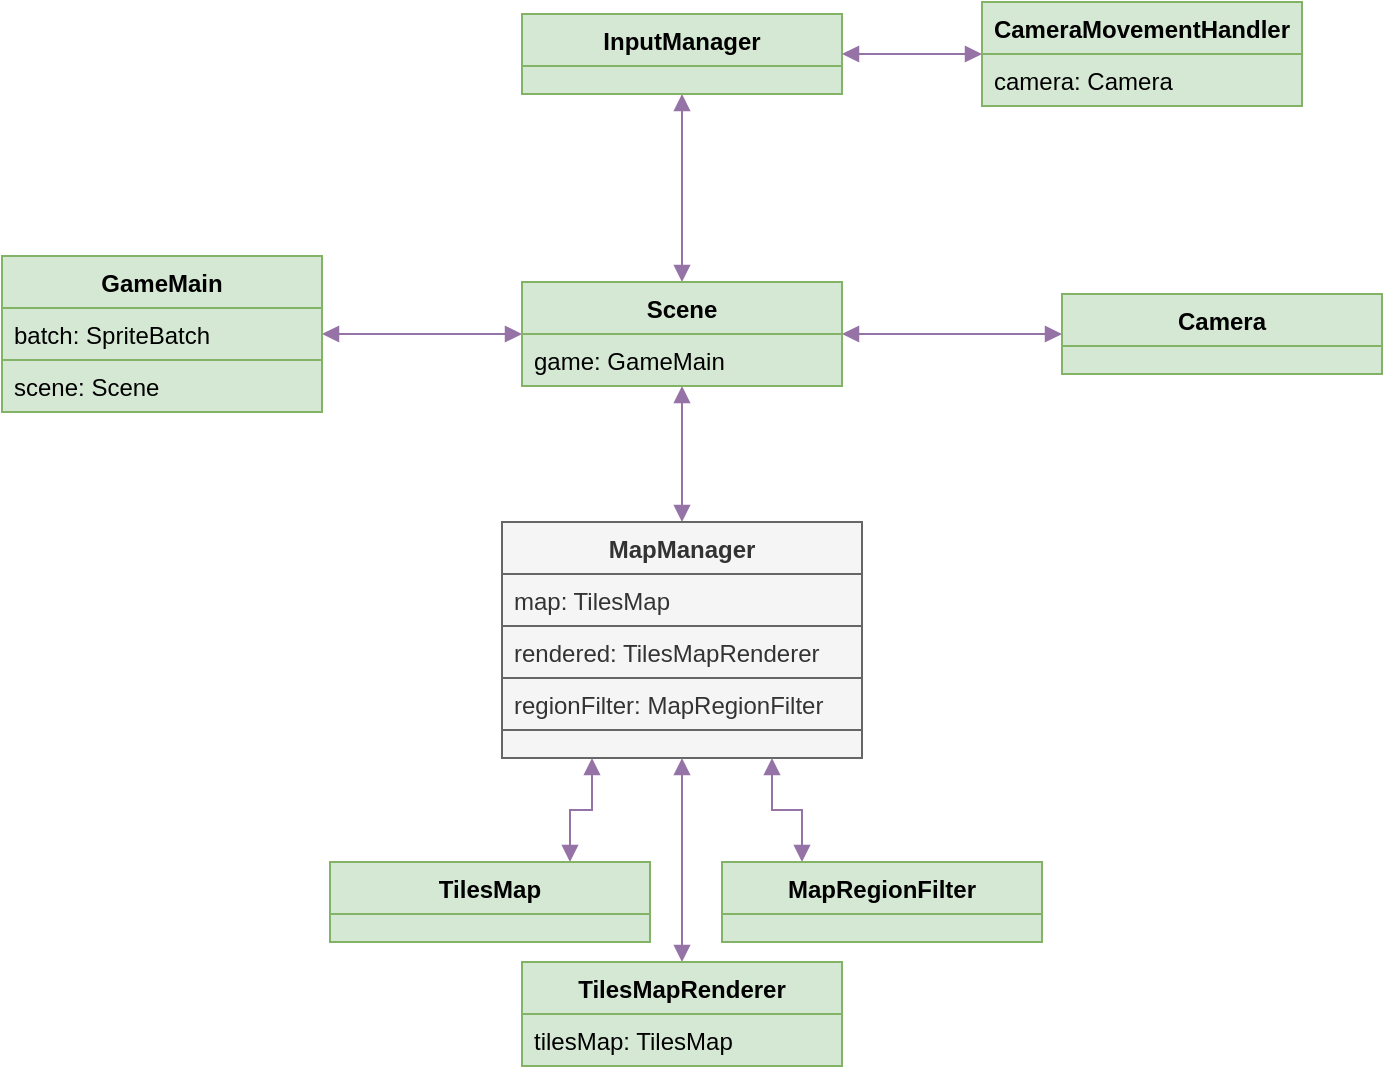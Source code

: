 <mxfile version="13.5.7" type="device"><diagram id="C5RBs43oDa-KdzZeNtuy" name="Page-1"><mxGraphModel dx="1024" dy="592" grid="1" gridSize="10" guides="1" tooltips="1" connect="1" arrows="1" fold="1" page="1" pageScale="1" pageWidth="827" pageHeight="1169" math="0" shadow="0"><root><mxCell id="WIyWlLk6GJQsqaUBKTNV-0"/><mxCell id="WIyWlLk6GJQsqaUBKTNV-1" parent="WIyWlLk6GJQsqaUBKTNV-0"/><mxCell id="pwWpqteBXbWDMI5DToDL-35" style="edgeStyle=orthogonalEdgeStyle;rounded=0;orthogonalLoop=1;jettySize=auto;html=1;exitX=0;exitY=0.5;exitDx=0;exitDy=0;entryX=1;entryY=0.5;entryDx=0;entryDy=0;startArrow=block;startFill=1;endArrow=block;endFill=1;fillColor=#e1d5e7;strokeColor=#9673a6;" edge="1" parent="WIyWlLk6GJQsqaUBKTNV-1" source="pwWpqteBXbWDMI5DToDL-6" target="pwWpqteBXbWDMI5DToDL-0"><mxGeometry relative="1" as="geometry"/></mxCell><mxCell id="pwWpqteBXbWDMI5DToDL-41" style="edgeStyle=orthogonalEdgeStyle;rounded=0;orthogonalLoop=1;jettySize=auto;html=1;exitX=0.5;exitY=0;exitDx=0;exitDy=0;entryX=0.5;entryY=1;entryDx=0;entryDy=0;startArrow=block;startFill=1;endArrow=block;endFill=1;fillColor=#e1d5e7;strokeColor=#9673a6;" edge="1" parent="WIyWlLk6GJQsqaUBKTNV-1" source="pwWpqteBXbWDMI5DToDL-6" target="pwWpqteBXbWDMI5DToDL-24"><mxGeometry relative="1" as="geometry"/></mxCell><mxCell id="pwWpqteBXbWDMI5DToDL-40" style="edgeStyle=orthogonalEdgeStyle;rounded=0;orthogonalLoop=1;jettySize=auto;html=1;exitX=0;exitY=0.5;exitDx=0;exitDy=0;startArrow=block;startFill=1;endArrow=block;endFill=1;entryX=1;entryY=0.5;entryDx=0;entryDy=0;fillColor=#e1d5e7;strokeColor=#9673a6;" edge="1" parent="WIyWlLk6GJQsqaUBKTNV-1" source="pwWpqteBXbWDMI5DToDL-36" target="pwWpqteBXbWDMI5DToDL-6"><mxGeometry relative="1" as="geometry"/></mxCell><mxCell id="pwWpqteBXbWDMI5DToDL-60" style="edgeStyle=orthogonalEdgeStyle;rounded=0;orthogonalLoop=1;jettySize=auto;html=1;exitX=0.5;exitY=1;exitDx=0;exitDy=0;entryX=0.5;entryY=0;entryDx=0;entryDy=0;startArrow=block;startFill=1;endArrow=block;endFill=1;fillColor=#e1d5e7;strokeColor=#9673a6;" edge="1" parent="WIyWlLk6GJQsqaUBKTNV-1" source="pwWpqteBXbWDMI5DToDL-6" target="pwWpqteBXbWDMI5DToDL-53"><mxGeometry relative="1" as="geometry"/></mxCell><mxCell id="pwWpqteBXbWDMI5DToDL-6" value="Scene" style="swimlane;fontStyle=1;align=center;verticalAlign=top;childLayout=stackLayout;horizontal=1;startSize=26;horizontalStack=0;resizeParent=1;resizeParentMax=0;resizeLast=0;collapsible=1;marginBottom=0;fillColor=#d5e8d4;strokeColor=#82b366;" vertex="1" parent="WIyWlLk6GJQsqaUBKTNV-1"><mxGeometry x="350" y="200" width="160" height="52" as="geometry"/></mxCell><mxCell id="pwWpqteBXbWDMI5DToDL-32" value="game: GameMain" style="text;strokeColor=#82b366;fillColor=#d5e8d4;align=left;verticalAlign=top;spacingLeft=4;spacingRight=4;overflow=hidden;rotatable=0;points=[[0,0.5],[1,0.5]];portConstraint=eastwest;" vertex="1" parent="pwWpqteBXbWDMI5DToDL-6"><mxGeometry y="26" width="160" height="26" as="geometry"/></mxCell><mxCell id="pwWpqteBXbWDMI5DToDL-0" value="GameMain" style="swimlane;fontStyle=1;align=center;verticalAlign=top;childLayout=stackLayout;horizontal=1;startSize=26;horizontalStack=0;resizeParent=1;resizeParentMax=0;resizeLast=0;collapsible=1;marginBottom=0;fillColor=#d5e8d4;strokeColor=#82b366;" vertex="1" parent="WIyWlLk6GJQsqaUBKTNV-1"><mxGeometry x="90" y="187" width="160" height="78" as="geometry"/></mxCell><mxCell id="pwWpqteBXbWDMI5DToDL-1" value="batch: SpriteBatch" style="text;align=left;verticalAlign=top;spacingLeft=4;spacingRight=4;overflow=hidden;rotatable=0;points=[[0,0.5],[1,0.5]];portConstraint=eastwest;fillColor=#d5e8d4;strokeColor=#82b366;" vertex="1" parent="pwWpqteBXbWDMI5DToDL-0"><mxGeometry y="26" width="160" height="26" as="geometry"/></mxCell><mxCell id="pwWpqteBXbWDMI5DToDL-5" value="scene: Scene" style="text;align=left;verticalAlign=top;spacingLeft=4;spacingRight=4;overflow=hidden;rotatable=0;points=[[0,0.5],[1,0.5]];portConstraint=eastwest;fillColor=#d5e8d4;strokeColor=#82b366;" vertex="1" parent="pwWpqteBXbWDMI5DToDL-0"><mxGeometry y="52" width="160" height="26" as="geometry"/></mxCell><mxCell id="pwWpqteBXbWDMI5DToDL-36" value="Camera" style="swimlane;fontStyle=1;align=center;verticalAlign=top;childLayout=stackLayout;horizontal=1;startSize=26;horizontalStack=0;resizeParent=1;resizeParentMax=0;resizeLast=0;collapsible=1;marginBottom=0;fillColor=#d5e8d4;strokeColor=#82b366;" vertex="1" parent="WIyWlLk6GJQsqaUBKTNV-1"><mxGeometry x="620" y="206" width="160" height="40" as="geometry"/></mxCell><mxCell id="pwWpqteBXbWDMI5DToDL-46" value="" style="text;strokeColor=#82b366;fillColor=#d5e8d4;align=left;verticalAlign=middle;spacingTop=-1;spacingLeft=4;spacingRight=4;rotatable=0;labelPosition=right;points=[];portConstraint=eastwest;" vertex="1" parent="pwWpqteBXbWDMI5DToDL-36"><mxGeometry y="26" width="160" height="14" as="geometry"/></mxCell><mxCell id="pwWpqteBXbWDMI5DToDL-24" value="InputManager" style="swimlane;fontStyle=1;align=center;verticalAlign=top;childLayout=stackLayout;horizontal=1;startSize=26;horizontalStack=0;resizeParent=1;resizeParentMax=0;resizeLast=0;collapsible=1;marginBottom=0;fillColor=#d5e8d4;strokeColor=#82b366;" vertex="1" parent="WIyWlLk6GJQsqaUBKTNV-1"><mxGeometry x="350" y="66" width="160" height="40" as="geometry"/></mxCell><mxCell id="pwWpqteBXbWDMI5DToDL-45" value="" style="text;strokeColor=#82b366;fillColor=#d5e8d4;align=left;verticalAlign=middle;spacingTop=-1;spacingLeft=4;spacingRight=4;rotatable=0;labelPosition=right;points=[];portConstraint=eastwest;" vertex="1" parent="pwWpqteBXbWDMI5DToDL-24"><mxGeometry y="26" width="160" height="14" as="geometry"/></mxCell><mxCell id="pwWpqteBXbWDMI5DToDL-53" value="MapManager" style="swimlane;fontStyle=1;align=center;verticalAlign=top;childLayout=stackLayout;horizontal=1;startSize=26;horizontalStack=0;resizeParent=1;resizeParentMax=0;resizeLast=0;collapsible=1;marginBottom=0;fillColor=#f5f5f5;strokeColor=#666666;fontColor=#333333;" vertex="1" parent="WIyWlLk6GJQsqaUBKTNV-1"><mxGeometry x="340" y="320" width="180" height="118" as="geometry"/></mxCell><mxCell id="pwWpqteBXbWDMI5DToDL-68" value="map: TilesMap" style="text;align=left;verticalAlign=top;spacingLeft=4;spacingRight=4;overflow=hidden;rotatable=0;points=[[0,0.5],[1,0.5]];portConstraint=eastwest;fillColor=#f5f5f5;strokeColor=#666666;fontColor=#333333;" vertex="1" parent="pwWpqteBXbWDMI5DToDL-53"><mxGeometry y="26" width="180" height="26" as="geometry"/></mxCell><mxCell id="pwWpqteBXbWDMI5DToDL-67" value="rendered: TilesMapRenderer" style="text;align=left;verticalAlign=top;spacingLeft=4;spacingRight=4;overflow=hidden;rotatable=0;points=[[0,0.5],[1,0.5]];portConstraint=eastwest;fillColor=#f5f5f5;strokeColor=#666666;fontColor=#333333;" vertex="1" parent="pwWpqteBXbWDMI5DToDL-53"><mxGeometry y="52" width="180" height="26" as="geometry"/></mxCell><mxCell id="pwWpqteBXbWDMI5DToDL-66" value="regionFilter: MapRegionFilter" style="text;align=left;verticalAlign=top;spacingLeft=4;spacingRight=4;overflow=hidden;rotatable=0;points=[[0,0.5],[1,0.5]];portConstraint=eastwest;fillColor=#f5f5f5;strokeColor=#666666;fontColor=#333333;" vertex="1" parent="pwWpqteBXbWDMI5DToDL-53"><mxGeometry y="78" width="180" height="26" as="geometry"/></mxCell><mxCell id="pwWpqteBXbWDMI5DToDL-71" value="" style="text;strokeColor=#666666;fillColor=#f5f5f5;align=left;verticalAlign=middle;spacingTop=-1;spacingLeft=4;spacingRight=4;rotatable=0;labelPosition=right;points=[];portConstraint=eastwest;rounded=0;glass=0;fontColor=#333333;" vertex="1" parent="pwWpqteBXbWDMI5DToDL-53"><mxGeometry y="104" width="180" height="14" as="geometry"/></mxCell><mxCell id="pwWpqteBXbWDMI5DToDL-61" style="edgeStyle=orthogonalEdgeStyle;rounded=0;orthogonalLoop=1;jettySize=auto;html=1;exitX=0.5;exitY=0;exitDx=0;exitDy=0;startArrow=block;startFill=1;endArrow=block;endFill=1;fillColor=#e1d5e7;strokeColor=#9673a6;" edge="1" parent="WIyWlLk6GJQsqaUBKTNV-1" source="pwWpqteBXbWDMI5DToDL-16" target="pwWpqteBXbWDMI5DToDL-53"><mxGeometry relative="1" as="geometry"/></mxCell><mxCell id="pwWpqteBXbWDMI5DToDL-63" style="edgeStyle=orthogonalEdgeStyle;rounded=0;orthogonalLoop=1;jettySize=auto;html=1;exitX=0.75;exitY=0;exitDx=0;exitDy=0;entryX=0.25;entryY=1;entryDx=0;entryDy=0;startArrow=block;startFill=1;endArrow=block;endFill=1;fillColor=#e1d5e7;strokeColor=#9673a6;" edge="1" parent="WIyWlLk6GJQsqaUBKTNV-1" source="pwWpqteBXbWDMI5DToDL-12" target="pwWpqteBXbWDMI5DToDL-53"><mxGeometry relative="1" as="geometry"/></mxCell><mxCell id="pwWpqteBXbWDMI5DToDL-64" style="edgeStyle=orthogonalEdgeStyle;rounded=0;orthogonalLoop=1;jettySize=auto;html=1;exitX=0.25;exitY=0;exitDx=0;exitDy=0;entryX=0.75;entryY=1;entryDx=0;entryDy=0;startArrow=block;startFill=1;endArrow=block;endFill=1;fillColor=#e1d5e7;strokeColor=#9673a6;" edge="1" parent="WIyWlLk6GJQsqaUBKTNV-1" source="pwWpqteBXbWDMI5DToDL-28" target="pwWpqteBXbWDMI5DToDL-53"><mxGeometry relative="1" as="geometry"/></mxCell><mxCell id="pwWpqteBXbWDMI5DToDL-65" style="edgeStyle=orthogonalEdgeStyle;rounded=0;orthogonalLoop=1;jettySize=auto;html=1;exitX=0;exitY=0.5;exitDx=0;exitDy=0;entryX=1;entryY=0.5;entryDx=0;entryDy=0;startArrow=block;startFill=1;endArrow=block;endFill=1;fillColor=#e1d5e7;strokeColor=#9673a6;" edge="1" parent="WIyWlLk6GJQsqaUBKTNV-1" source="pwWpqteBXbWDMI5DToDL-20" target="pwWpqteBXbWDMI5DToDL-24"><mxGeometry relative="1" as="geometry"/></mxCell><mxCell id="pwWpqteBXbWDMI5DToDL-28" value="MapRegionFilter" style="swimlane;fontStyle=1;align=center;verticalAlign=top;childLayout=stackLayout;horizontal=1;startSize=26;horizontalStack=0;resizeParent=1;resizeParentMax=0;resizeLast=0;collapsible=1;marginBottom=0;fillColor=#d5e8d4;strokeColor=#82b366;" vertex="1" parent="WIyWlLk6GJQsqaUBKTNV-1"><mxGeometry x="450" y="490" width="160" height="40" as="geometry"/></mxCell><mxCell id="pwWpqteBXbWDMI5DToDL-62" value="" style="text;strokeColor=#82b366;fillColor=#d5e8d4;align=left;verticalAlign=middle;spacingTop=-1;spacingLeft=4;spacingRight=4;rotatable=0;labelPosition=right;points=[];portConstraint=eastwest;" vertex="1" parent="pwWpqteBXbWDMI5DToDL-28"><mxGeometry y="26" width="160" height="14" as="geometry"/></mxCell><mxCell id="pwWpqteBXbWDMI5DToDL-12" value="TilesMap" style="swimlane;fontStyle=1;align=center;verticalAlign=top;childLayout=stackLayout;horizontal=1;startSize=26;horizontalStack=0;resizeParent=1;resizeParentMax=0;resizeLast=0;collapsible=1;marginBottom=0;fillColor=#d5e8d4;strokeColor=#82b366;" vertex="1" parent="WIyWlLk6GJQsqaUBKTNV-1"><mxGeometry x="254" y="490" width="160" height="40" as="geometry"/></mxCell><mxCell id="pwWpqteBXbWDMI5DToDL-44" value="" style="text;strokeColor=#82b366;fillColor=#d5e8d4;align=left;verticalAlign=middle;spacingTop=-1;spacingLeft=4;spacingRight=4;rotatable=0;labelPosition=right;points=[];portConstraint=eastwest;" vertex="1" parent="pwWpqteBXbWDMI5DToDL-12"><mxGeometry y="26" width="160" height="14" as="geometry"/></mxCell><mxCell id="pwWpqteBXbWDMI5DToDL-16" value="TilesMapRenderer" style="swimlane;fontStyle=1;align=center;verticalAlign=top;childLayout=stackLayout;horizontal=1;startSize=26;horizontalStack=0;resizeParent=1;resizeParentMax=0;resizeLast=0;collapsible=1;marginBottom=0;fillColor=#d5e8d4;strokeColor=#82b366;" vertex="1" parent="WIyWlLk6GJQsqaUBKTNV-1"><mxGeometry x="350" y="540" width="160" height="52" as="geometry"/></mxCell><mxCell id="pwWpqteBXbWDMI5DToDL-17" value="tilesMap: TilesMap" style="text;align=left;verticalAlign=top;spacingLeft=4;spacingRight=4;overflow=hidden;rotatable=0;points=[[0,0.5],[1,0.5]];portConstraint=eastwest;fillColor=#d5e8d4;strokeColor=#82b366;" vertex="1" parent="pwWpqteBXbWDMI5DToDL-16"><mxGeometry y="26" width="160" height="26" as="geometry"/></mxCell><mxCell id="pwWpqteBXbWDMI5DToDL-20" value="CameraMovementHandler" style="swimlane;fontStyle=1;align=center;verticalAlign=top;childLayout=stackLayout;horizontal=1;startSize=26;horizontalStack=0;resizeParent=1;resizeParentMax=0;resizeLast=0;collapsible=1;marginBottom=0;fillColor=#d5e8d4;strokeColor=#82b366;" vertex="1" parent="WIyWlLk6GJQsqaUBKTNV-1"><mxGeometry x="580" y="60" width="160" height="52" as="geometry"/></mxCell><mxCell id="pwWpqteBXbWDMI5DToDL-21" value="camera: Camera" style="text;align=left;verticalAlign=top;spacingLeft=4;spacingRight=4;overflow=hidden;rotatable=0;points=[[0,0.5],[1,0.5]];portConstraint=eastwest;fillColor=#d5e8d4;strokeColor=#82b366;" vertex="1" parent="pwWpqteBXbWDMI5DToDL-20"><mxGeometry y="26" width="160" height="26" as="geometry"/></mxCell></root></mxGraphModel></diagram></mxfile>